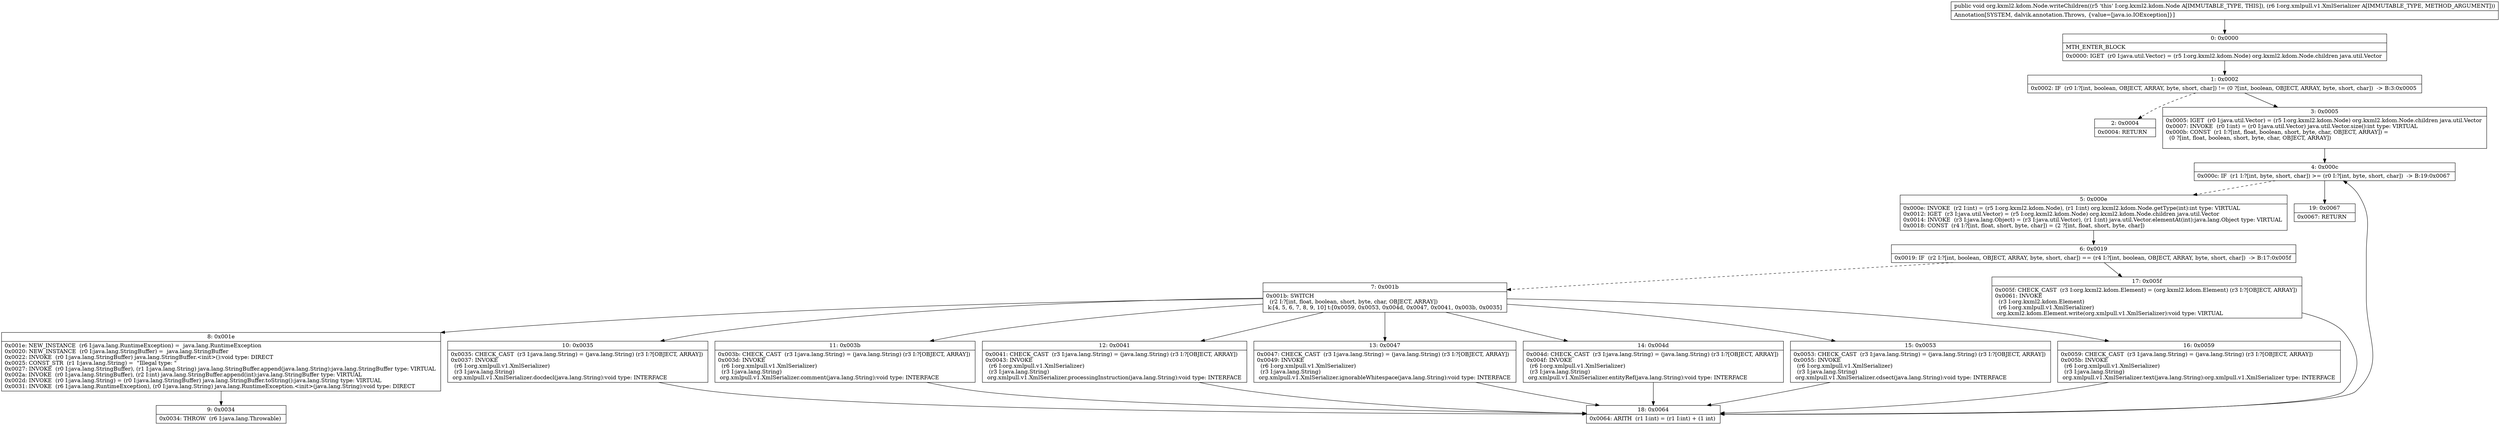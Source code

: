 digraph "CFG fororg.kxml2.kdom.Node.writeChildren(Lorg\/xmlpull\/v1\/XmlSerializer;)V" {
Node_0 [shape=record,label="{0\:\ 0x0000|MTH_ENTER_BLOCK\l|0x0000: IGET  (r0 I:java.util.Vector) = (r5 I:org.kxml2.kdom.Node) org.kxml2.kdom.Node.children java.util.Vector \l}"];
Node_1 [shape=record,label="{1\:\ 0x0002|0x0002: IF  (r0 I:?[int, boolean, OBJECT, ARRAY, byte, short, char]) != (0 ?[int, boolean, OBJECT, ARRAY, byte, short, char])  \-\> B:3:0x0005 \l}"];
Node_2 [shape=record,label="{2\:\ 0x0004|0x0004: RETURN   \l}"];
Node_3 [shape=record,label="{3\:\ 0x0005|0x0005: IGET  (r0 I:java.util.Vector) = (r5 I:org.kxml2.kdom.Node) org.kxml2.kdom.Node.children java.util.Vector \l0x0007: INVOKE  (r0 I:int) = (r0 I:java.util.Vector) java.util.Vector.size():int type: VIRTUAL \l0x000b: CONST  (r1 I:?[int, float, boolean, short, byte, char, OBJECT, ARRAY]) = \l  (0 ?[int, float, boolean, short, byte, char, OBJECT, ARRAY])\l \l}"];
Node_4 [shape=record,label="{4\:\ 0x000c|0x000c: IF  (r1 I:?[int, byte, short, char]) \>= (r0 I:?[int, byte, short, char])  \-\> B:19:0x0067 \l}"];
Node_5 [shape=record,label="{5\:\ 0x000e|0x000e: INVOKE  (r2 I:int) = (r5 I:org.kxml2.kdom.Node), (r1 I:int) org.kxml2.kdom.Node.getType(int):int type: VIRTUAL \l0x0012: IGET  (r3 I:java.util.Vector) = (r5 I:org.kxml2.kdom.Node) org.kxml2.kdom.Node.children java.util.Vector \l0x0014: INVOKE  (r3 I:java.lang.Object) = (r3 I:java.util.Vector), (r1 I:int) java.util.Vector.elementAt(int):java.lang.Object type: VIRTUAL \l0x0018: CONST  (r4 I:?[int, float, short, byte, char]) = (2 ?[int, float, short, byte, char]) \l}"];
Node_6 [shape=record,label="{6\:\ 0x0019|0x0019: IF  (r2 I:?[int, boolean, OBJECT, ARRAY, byte, short, char]) == (r4 I:?[int, boolean, OBJECT, ARRAY, byte, short, char])  \-\> B:17:0x005f \l}"];
Node_7 [shape=record,label="{7\:\ 0x001b|0x001b: SWITCH  \l  (r2 I:?[int, float, boolean, short, byte, char, OBJECT, ARRAY])\l k:[4, 5, 6, 7, 8, 9, 10] t:[0x0059, 0x0053, 0x004d, 0x0047, 0x0041, 0x003b, 0x0035] \l}"];
Node_8 [shape=record,label="{8\:\ 0x001e|0x001e: NEW_INSTANCE  (r6 I:java.lang.RuntimeException) =  java.lang.RuntimeException \l0x0020: NEW_INSTANCE  (r0 I:java.lang.StringBuffer) =  java.lang.StringBuffer \l0x0022: INVOKE  (r0 I:java.lang.StringBuffer) java.lang.StringBuffer.\<init\>():void type: DIRECT \l0x0025: CONST_STR  (r1 I:java.lang.String) =  \"Illegal type: \" \l0x0027: INVOKE  (r0 I:java.lang.StringBuffer), (r1 I:java.lang.String) java.lang.StringBuffer.append(java.lang.String):java.lang.StringBuffer type: VIRTUAL \l0x002a: INVOKE  (r0 I:java.lang.StringBuffer), (r2 I:int) java.lang.StringBuffer.append(int):java.lang.StringBuffer type: VIRTUAL \l0x002d: INVOKE  (r0 I:java.lang.String) = (r0 I:java.lang.StringBuffer) java.lang.StringBuffer.toString():java.lang.String type: VIRTUAL \l0x0031: INVOKE  (r6 I:java.lang.RuntimeException), (r0 I:java.lang.String) java.lang.RuntimeException.\<init\>(java.lang.String):void type: DIRECT \l}"];
Node_9 [shape=record,label="{9\:\ 0x0034|0x0034: THROW  (r6 I:java.lang.Throwable) \l}"];
Node_10 [shape=record,label="{10\:\ 0x0035|0x0035: CHECK_CAST  (r3 I:java.lang.String) = (java.lang.String) (r3 I:?[OBJECT, ARRAY]) \l0x0037: INVOKE  \l  (r6 I:org.xmlpull.v1.XmlSerializer)\l  (r3 I:java.lang.String)\l org.xmlpull.v1.XmlSerializer.docdecl(java.lang.String):void type: INTERFACE \l}"];
Node_11 [shape=record,label="{11\:\ 0x003b|0x003b: CHECK_CAST  (r3 I:java.lang.String) = (java.lang.String) (r3 I:?[OBJECT, ARRAY]) \l0x003d: INVOKE  \l  (r6 I:org.xmlpull.v1.XmlSerializer)\l  (r3 I:java.lang.String)\l org.xmlpull.v1.XmlSerializer.comment(java.lang.String):void type: INTERFACE \l}"];
Node_12 [shape=record,label="{12\:\ 0x0041|0x0041: CHECK_CAST  (r3 I:java.lang.String) = (java.lang.String) (r3 I:?[OBJECT, ARRAY]) \l0x0043: INVOKE  \l  (r6 I:org.xmlpull.v1.XmlSerializer)\l  (r3 I:java.lang.String)\l org.xmlpull.v1.XmlSerializer.processingInstruction(java.lang.String):void type: INTERFACE \l}"];
Node_13 [shape=record,label="{13\:\ 0x0047|0x0047: CHECK_CAST  (r3 I:java.lang.String) = (java.lang.String) (r3 I:?[OBJECT, ARRAY]) \l0x0049: INVOKE  \l  (r6 I:org.xmlpull.v1.XmlSerializer)\l  (r3 I:java.lang.String)\l org.xmlpull.v1.XmlSerializer.ignorableWhitespace(java.lang.String):void type: INTERFACE \l}"];
Node_14 [shape=record,label="{14\:\ 0x004d|0x004d: CHECK_CAST  (r3 I:java.lang.String) = (java.lang.String) (r3 I:?[OBJECT, ARRAY]) \l0x004f: INVOKE  \l  (r6 I:org.xmlpull.v1.XmlSerializer)\l  (r3 I:java.lang.String)\l org.xmlpull.v1.XmlSerializer.entityRef(java.lang.String):void type: INTERFACE \l}"];
Node_15 [shape=record,label="{15\:\ 0x0053|0x0053: CHECK_CAST  (r3 I:java.lang.String) = (java.lang.String) (r3 I:?[OBJECT, ARRAY]) \l0x0055: INVOKE  \l  (r6 I:org.xmlpull.v1.XmlSerializer)\l  (r3 I:java.lang.String)\l org.xmlpull.v1.XmlSerializer.cdsect(java.lang.String):void type: INTERFACE \l}"];
Node_16 [shape=record,label="{16\:\ 0x0059|0x0059: CHECK_CAST  (r3 I:java.lang.String) = (java.lang.String) (r3 I:?[OBJECT, ARRAY]) \l0x005b: INVOKE  \l  (r6 I:org.xmlpull.v1.XmlSerializer)\l  (r3 I:java.lang.String)\l org.xmlpull.v1.XmlSerializer.text(java.lang.String):org.xmlpull.v1.XmlSerializer type: INTERFACE \l}"];
Node_17 [shape=record,label="{17\:\ 0x005f|0x005f: CHECK_CAST  (r3 I:org.kxml2.kdom.Element) = (org.kxml2.kdom.Element) (r3 I:?[OBJECT, ARRAY]) \l0x0061: INVOKE  \l  (r3 I:org.kxml2.kdom.Element)\l  (r6 I:org.xmlpull.v1.XmlSerializer)\l org.kxml2.kdom.Element.write(org.xmlpull.v1.XmlSerializer):void type: VIRTUAL \l}"];
Node_18 [shape=record,label="{18\:\ 0x0064|0x0064: ARITH  (r1 I:int) = (r1 I:int) + (1 int) \l}"];
Node_19 [shape=record,label="{19\:\ 0x0067|0x0067: RETURN   \l}"];
MethodNode[shape=record,label="{public void org.kxml2.kdom.Node.writeChildren((r5 'this' I:org.kxml2.kdom.Node A[IMMUTABLE_TYPE, THIS]), (r6 I:org.xmlpull.v1.XmlSerializer A[IMMUTABLE_TYPE, METHOD_ARGUMENT]))  | Annotation[SYSTEM, dalvik.annotation.Throws, \{value=[java.io.IOException]\}]\l}"];
MethodNode -> Node_0;
Node_0 -> Node_1;
Node_1 -> Node_2[style=dashed];
Node_1 -> Node_3;
Node_3 -> Node_4;
Node_4 -> Node_5[style=dashed];
Node_4 -> Node_19;
Node_5 -> Node_6;
Node_6 -> Node_7[style=dashed];
Node_6 -> Node_17;
Node_7 -> Node_8;
Node_7 -> Node_10;
Node_7 -> Node_11;
Node_7 -> Node_12;
Node_7 -> Node_13;
Node_7 -> Node_14;
Node_7 -> Node_15;
Node_7 -> Node_16;
Node_8 -> Node_9;
Node_10 -> Node_18;
Node_11 -> Node_18;
Node_12 -> Node_18;
Node_13 -> Node_18;
Node_14 -> Node_18;
Node_15 -> Node_18;
Node_16 -> Node_18;
Node_17 -> Node_18;
Node_18 -> Node_4;
}

